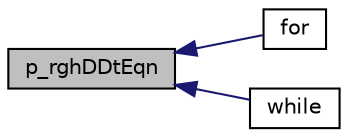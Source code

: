 digraph "p_rghDDtEqn"
{
  bgcolor="transparent";
  edge [fontname="Helvetica",fontsize="10",labelfontname="Helvetica",labelfontsize="10"];
  node [fontname="Helvetica",fontsize="10",shape=record];
  rankdir="LR";
  Node17 [label="p_rghDDtEqn",height=0.2,width=0.4,color="black", fillcolor="grey75", style="filled", fontcolor="black"];
  Node17 -> Node18 [dir="back",color="midnightblue",fontsize="10",style="solid",fontname="Helvetica"];
  Node18 [label="for",height=0.2,width=0.4,color="black",URL="$a39254.html#af24e97c500d159f92c281d2129a10bb0"];
  Node17 -> Node19 [dir="back",color="midnightblue",fontsize="10",style="solid",fontname="Helvetica"];
  Node19 [label="while",height=0.2,width=0.4,color="black",URL="$a39212.html#ab13470e79e249d04c443bf59be9ff31d"];
}
